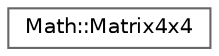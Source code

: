 digraph "Graphical Class Hierarchy"
{
 // LATEX_PDF_SIZE
  bgcolor="transparent";
  edge [fontname=Helvetica,fontsize=10,labelfontname=Helvetica,labelfontsize=10];
  node [fontname=Helvetica,fontsize=10,shape=box,height=0.2,width=0.4];
  rankdir="LR";
  Node0 [id="Node000000",label="Math::Matrix4x4",height=0.2,width=0.4,color="grey40", fillcolor="white", style="filled",URL="$classMath_1_1Matrix4x4.html",tooltip=" "];
}
